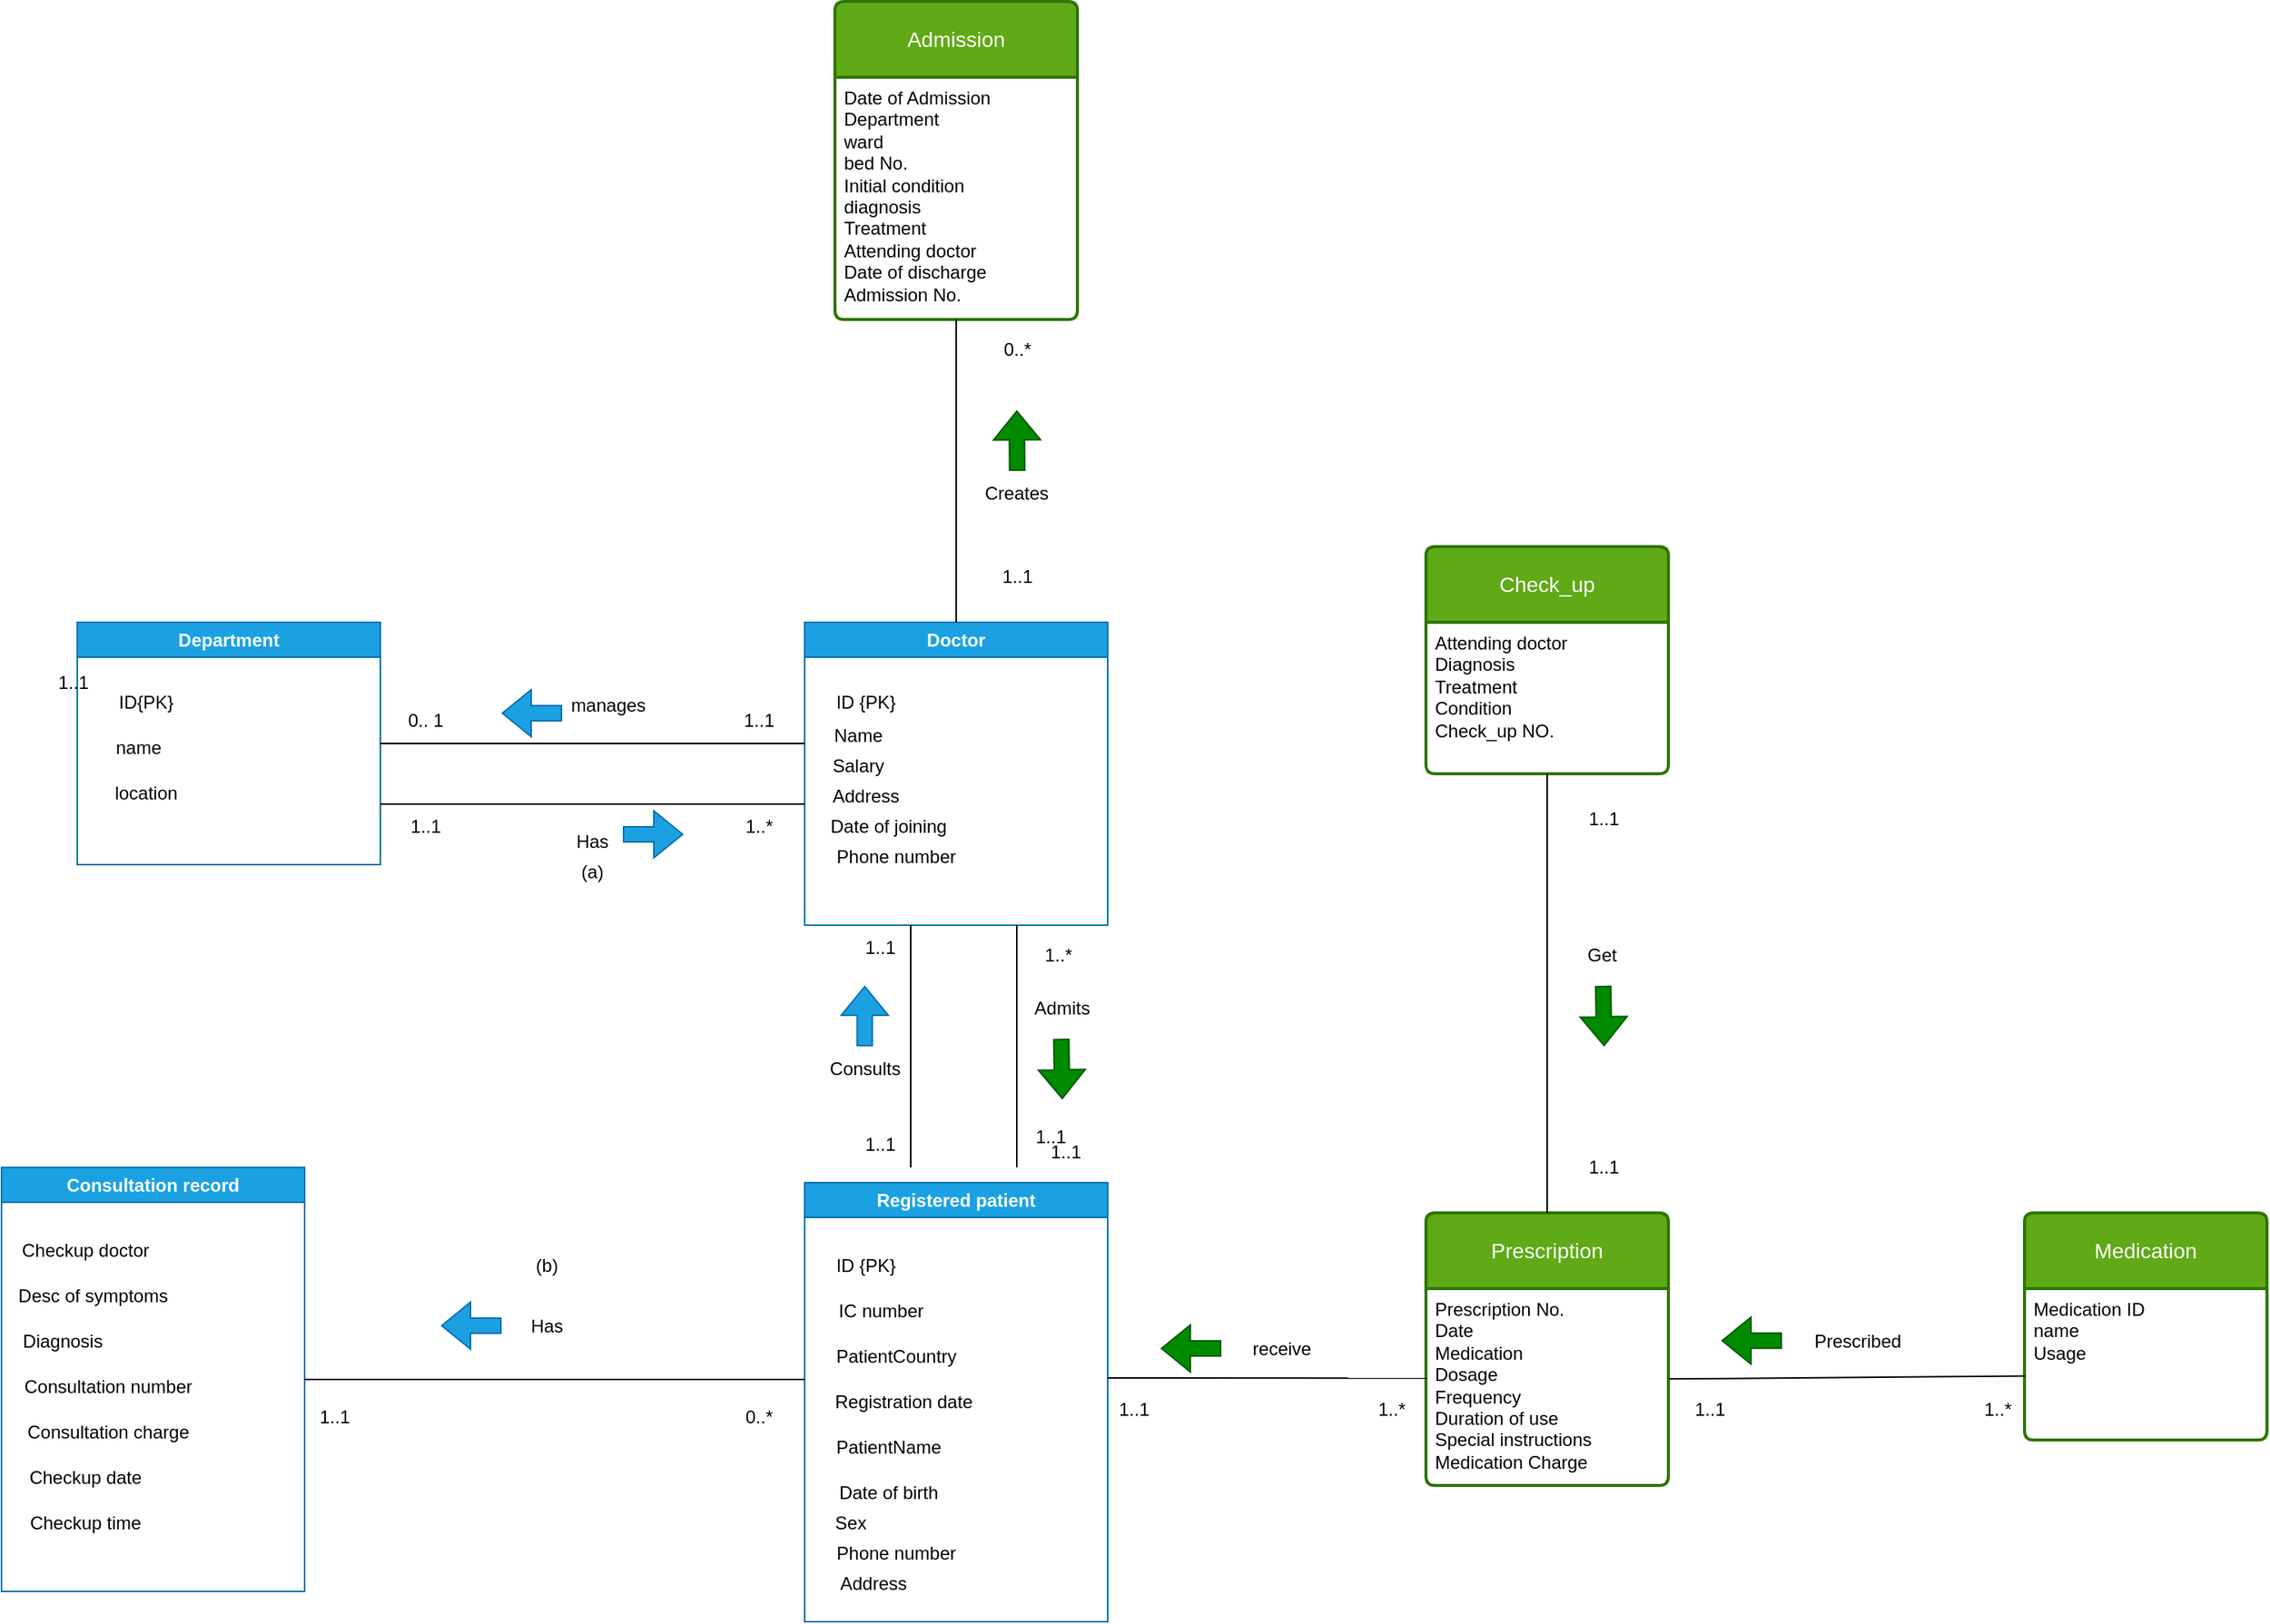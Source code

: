 <mxfile version="27.0.5">
  <diagram name="Page-1" id="pgiMqyUjf4aCU3Kz9-66">
    <mxGraphModel dx="584" dy="397" grid="1" gridSize="10" guides="1" tooltips="1" connect="1" arrows="1" fold="1" page="1" pageScale="1" pageWidth="850" pageHeight="1100" math="0" shadow="0">
      <root>
        <mxCell id="0" />
        <mxCell id="1" parent="0" />
        <mxCell id="iwBYStO_40tfpdYds1Tp-1" value="Department" style="swimlane;whiteSpace=wrap;html=1;fillColor=#1ba1e2;fontColor=#ffffff;strokeColor=#006EAF;fillStyle=auto;" parent="1" vertex="1">
          <mxGeometry x="190" y="690" width="200" height="160" as="geometry" />
        </mxCell>
        <mxCell id="iwBYStO_40tfpdYds1Tp-2" value="ID{PK}" style="text;html=1;align=center;verticalAlign=middle;resizable=0;points=[];autosize=1;strokeColor=none;fillColor=none;" parent="iwBYStO_40tfpdYds1Tp-1" vertex="1">
          <mxGeometry x="15" y="38" width="60" height="30" as="geometry" />
        </mxCell>
        <mxCell id="iwBYStO_40tfpdYds1Tp-4" value="location" style="text;html=1;align=center;verticalAlign=middle;resizable=0;points=[];autosize=1;strokeColor=none;fillColor=none;" parent="iwBYStO_40tfpdYds1Tp-1" vertex="1">
          <mxGeometry x="15" y="98" width="60" height="30" as="geometry" />
        </mxCell>
        <mxCell id="iwBYStO_40tfpdYds1Tp-3" value="name" style="text;html=1;align=center;verticalAlign=middle;resizable=0;points=[];autosize=1;strokeColor=none;fillColor=none;" parent="iwBYStO_40tfpdYds1Tp-1" vertex="1">
          <mxGeometry x="15" y="68" width="50" height="30" as="geometry" />
        </mxCell>
        <mxCell id="iwBYStO_40tfpdYds1Tp-5" value="Doctor" style="swimlane;whiteSpace=wrap;html=1;fillColor=#1ba1e2;fontColor=#ffffff;strokeColor=#006EAF;" parent="1" vertex="1">
          <mxGeometry x="670" y="690" width="200" height="200" as="geometry" />
        </mxCell>
        <mxCell id="iwBYStO_40tfpdYds1Tp-7" value="Name" style="text;html=1;align=center;verticalAlign=middle;resizable=0;points=[];autosize=1;strokeColor=none;fillColor=none;" parent="iwBYStO_40tfpdYds1Tp-5" vertex="1">
          <mxGeometry x="5" y="60" width="60" height="30" as="geometry" />
        </mxCell>
        <mxCell id="iwBYStO_40tfpdYds1Tp-8" value="Phone number" style="text;html=1;align=center;verticalAlign=middle;resizable=0;points=[];autosize=1;strokeColor=none;fillColor=none;" parent="iwBYStO_40tfpdYds1Tp-5" vertex="1">
          <mxGeometry x="10" y="140" width="100" height="30" as="geometry" />
        </mxCell>
        <mxCell id="iwBYStO_40tfpdYds1Tp-6" value="ID {PK}" style="text;html=1;align=center;verticalAlign=middle;resizable=0;points=[];autosize=1;strokeColor=none;fillColor=none;" parent="iwBYStO_40tfpdYds1Tp-5" vertex="1">
          <mxGeometry x="10" y="38" width="60" height="30" as="geometry" />
        </mxCell>
        <mxCell id="iwBYStO_40tfpdYds1Tp-9" value="Address" style="text;html=1;align=center;verticalAlign=middle;resizable=0;points=[];autosize=1;strokeColor=none;fillColor=none;" parent="iwBYStO_40tfpdYds1Tp-5" vertex="1">
          <mxGeometry x="5" y="100" width="70" height="30" as="geometry" />
        </mxCell>
        <mxCell id="iwBYStO_40tfpdYds1Tp-10" value="Salary" style="text;html=1;align=center;verticalAlign=middle;resizable=0;points=[];autosize=1;strokeColor=none;fillColor=none;" parent="iwBYStO_40tfpdYds1Tp-5" vertex="1">
          <mxGeometry x="5" y="80" width="60" height="30" as="geometry" />
        </mxCell>
        <mxCell id="iwBYStO_40tfpdYds1Tp-11" value="Date of joining" style="text;html=1;align=center;verticalAlign=middle;resizable=0;points=[];autosize=1;strokeColor=none;fillColor=none;" parent="iwBYStO_40tfpdYds1Tp-5" vertex="1">
          <mxGeometry x="5" y="120" width="100" height="30" as="geometry" />
        </mxCell>
        <mxCell id="iwBYStO_40tfpdYds1Tp-29" value="Registered patient" style="swimlane;whiteSpace=wrap;html=1;fillColor=#1ba1e2;fontColor=#ffffff;strokeColor=#006EAF;" parent="1" vertex="1">
          <mxGeometry x="670" y="1060" width="200" height="290" as="geometry" />
        </mxCell>
        <mxCell id="iwBYStO_40tfpdYds1Tp-30" value="ID {PK}" style="text;html=1;align=center;verticalAlign=middle;resizable=0;points=[];autosize=1;strokeColor=none;fillColor=none;" parent="iwBYStO_40tfpdYds1Tp-29" vertex="1">
          <mxGeometry x="10" y="40" width="60" height="30" as="geometry" />
        </mxCell>
        <mxCell id="iwBYStO_40tfpdYds1Tp-31" value="Registration date" style="text;html=1;align=center;verticalAlign=middle;resizable=0;points=[];autosize=1;strokeColor=none;fillColor=none;" parent="iwBYStO_40tfpdYds1Tp-29" vertex="1">
          <mxGeometry x="10" y="130" width="110" height="30" as="geometry" />
        </mxCell>
        <mxCell id="iwBYStO_40tfpdYds1Tp-21" value="PatientName" style="text;html=1;align=center;verticalAlign=middle;resizable=0;points=[];autosize=1;strokeColor=none;fillColor=none;" parent="iwBYStO_40tfpdYds1Tp-29" vertex="1">
          <mxGeometry x="10" y="160" width="90" height="30" as="geometry" />
        </mxCell>
        <mxCell id="iwBYStO_40tfpdYds1Tp-22" value="PatientCountry" style="text;html=1;align=center;verticalAlign=middle;resizable=0;points=[];autosize=1;strokeColor=none;fillColor=none;" parent="iwBYStO_40tfpdYds1Tp-29" vertex="1">
          <mxGeometry x="10" y="100" width="100" height="30" as="geometry" />
        </mxCell>
        <mxCell id="iwBYStO_40tfpdYds1Tp-23" value="IC number" style="text;html=1;align=center;verticalAlign=middle;resizable=0;points=[];autosize=1;strokeColor=none;fillColor=none;" parent="iwBYStO_40tfpdYds1Tp-29" vertex="1">
          <mxGeometry x="10" y="70" width="80" height="30" as="geometry" />
        </mxCell>
        <mxCell id="iwBYStO_40tfpdYds1Tp-25" value="Date of birth" style="text;html=1;align=center;verticalAlign=middle;resizable=0;points=[];autosize=1;strokeColor=none;fillColor=none;" parent="iwBYStO_40tfpdYds1Tp-29" vertex="1">
          <mxGeometry x="10" y="190" width="90" height="30" as="geometry" />
        </mxCell>
        <mxCell id="iwBYStO_40tfpdYds1Tp-26" value="Sex" style="text;html=1;align=center;verticalAlign=middle;resizable=0;points=[];autosize=1;strokeColor=none;fillColor=none;" parent="iwBYStO_40tfpdYds1Tp-29" vertex="1">
          <mxGeometry x="10" y="210" width="40" height="30" as="geometry" />
        </mxCell>
        <mxCell id="iwBYStO_40tfpdYds1Tp-27" value="Phone number" style="text;html=1;align=center;verticalAlign=middle;resizable=0;points=[];autosize=1;strokeColor=none;fillColor=none;" parent="iwBYStO_40tfpdYds1Tp-29" vertex="1">
          <mxGeometry x="10" y="230" width="100" height="30" as="geometry" />
        </mxCell>
        <mxCell id="iwBYStO_40tfpdYds1Tp-28" value="Address" style="text;html=1;align=center;verticalAlign=middle;resizable=0;points=[];autosize=1;strokeColor=none;fillColor=none;" parent="iwBYStO_40tfpdYds1Tp-29" vertex="1">
          <mxGeometry x="10" y="250" width="70" height="30" as="geometry" />
        </mxCell>
        <mxCell id="iwBYStO_40tfpdYds1Tp-32" value="" style="endArrow=none;html=1;rounded=0;" parent="1" edge="1">
          <mxGeometry width="50" height="50" relative="1" as="geometry">
            <mxPoint x="390" y="770" as="sourcePoint" />
            <mxPoint x="670" y="770" as="targetPoint" />
          </mxGeometry>
        </mxCell>
        <mxCell id="iwBYStO_40tfpdYds1Tp-33" value="" style="endArrow=none;html=1;rounded=0;" parent="1" edge="1">
          <mxGeometry width="50" height="50" relative="1" as="geometry">
            <mxPoint x="390" y="810" as="sourcePoint" />
            <mxPoint x="670" y="810" as="targetPoint" />
          </mxGeometry>
        </mxCell>
        <mxCell id="iwBYStO_40tfpdYds1Tp-34" value="" style="endArrow=none;html=1;rounded=0;entryX=0.5;entryY=1;entryDx=0;entryDy=0;exitX=0.5;exitY=0;exitDx=0;exitDy=0;" parent="1" edge="1">
          <mxGeometry width="50" height="50" relative="1" as="geometry">
            <mxPoint x="740" y="1050" as="sourcePoint" />
            <mxPoint x="740" y="890" as="targetPoint" />
          </mxGeometry>
        </mxCell>
        <mxCell id="iwBYStO_40tfpdYds1Tp-35" value="Consultation record" style="swimlane;whiteSpace=wrap;html=1;fillColor=#1ba1e2;fontColor=#ffffff;strokeColor=#006EAF;" parent="1" vertex="1">
          <mxGeometry x="140" y="1050" width="200" height="280" as="geometry" />
        </mxCell>
        <mxCell id="iwBYStO_40tfpdYds1Tp-39" value="Checkup doctor" style="text;html=1;align=center;verticalAlign=middle;resizable=0;points=[];autosize=1;strokeColor=none;fillColor=none;" parent="iwBYStO_40tfpdYds1Tp-35" vertex="1">
          <mxGeometry y="40" width="110" height="30" as="geometry" />
        </mxCell>
        <mxCell id="iwBYStO_40tfpdYds1Tp-40" value="Desc of symptoms" style="text;html=1;align=center;verticalAlign=middle;resizable=0;points=[];autosize=1;strokeColor=none;fillColor=none;" parent="iwBYStO_40tfpdYds1Tp-35" vertex="1">
          <mxGeometry y="70" width="120" height="30" as="geometry" />
        </mxCell>
        <mxCell id="iwBYStO_40tfpdYds1Tp-41" value="Diagnosis" style="text;html=1;align=center;verticalAlign=middle;resizable=0;points=[];autosize=1;strokeColor=none;fillColor=none;" parent="iwBYStO_40tfpdYds1Tp-35" vertex="1">
          <mxGeometry y="100" width="80" height="30" as="geometry" />
        </mxCell>
        <mxCell id="iwBYStO_40tfpdYds1Tp-42" value="Consultation number" style="text;html=1;align=center;verticalAlign=middle;resizable=0;points=[];autosize=1;strokeColor=none;fillColor=none;" parent="iwBYStO_40tfpdYds1Tp-35" vertex="1">
          <mxGeometry x="5" y="130" width="130" height="30" as="geometry" />
        </mxCell>
        <mxCell id="iwBYStO_40tfpdYds1Tp-45" value="Consultation charge" style="text;html=1;align=center;verticalAlign=middle;resizable=0;points=[];autosize=1;strokeColor=none;fillColor=none;" parent="iwBYStO_40tfpdYds1Tp-35" vertex="1">
          <mxGeometry x="5" y="160" width="130" height="30" as="geometry" />
        </mxCell>
        <mxCell id="iwBYStO_40tfpdYds1Tp-46" value="Checkup date" style="text;html=1;align=center;verticalAlign=middle;resizable=0;points=[];autosize=1;strokeColor=none;fillColor=none;" parent="iwBYStO_40tfpdYds1Tp-35" vertex="1">
          <mxGeometry x="5" y="190" width="100" height="30" as="geometry" />
        </mxCell>
        <mxCell id="iwBYStO_40tfpdYds1Tp-48" value="Checkup time" style="text;html=1;align=center;verticalAlign=middle;resizable=0;points=[];autosize=1;strokeColor=none;fillColor=none;" parent="iwBYStO_40tfpdYds1Tp-35" vertex="1">
          <mxGeometry x="5" y="220" width="100" height="30" as="geometry" />
        </mxCell>
        <mxCell id="iwBYStO_40tfpdYds1Tp-36" value="" style="endArrow=none;html=1;rounded=0;entryX=1;entryY=0.5;entryDx=0;entryDy=0;" parent="1" target="iwBYStO_40tfpdYds1Tp-35" edge="1">
          <mxGeometry width="50" height="50" relative="1" as="geometry">
            <mxPoint x="670" y="1190" as="sourcePoint" />
            <mxPoint x="445" y="1180" as="targetPoint" />
          </mxGeometry>
        </mxCell>
        <mxCell id="SlIInPcPAZ8TnYqFgtZE-3" value="manages" style="text;html=1;align=center;verticalAlign=middle;resizable=0;points=[];autosize=1;strokeColor=none;fillColor=none;" parent="1" vertex="1">
          <mxGeometry x="505" y="730" width="70" height="30" as="geometry" />
        </mxCell>
        <mxCell id="SlIInPcPAZ8TnYqFgtZE-5" value="0.. 1" style="text;html=1;align=center;verticalAlign=middle;whiteSpace=wrap;rounded=0;" parent="1" vertex="1">
          <mxGeometry x="390" y="740" width="60" height="30" as="geometry" />
        </mxCell>
        <mxCell id="SlIInPcPAZ8TnYqFgtZE-6" value="" style="shape=flexArrow;endArrow=block;html=1;rounded=0;fillColor=#1ba1e2;strokeColor=#006EAF;" parent="1" edge="1">
          <mxGeometry width="50" height="50" relative="1" as="geometry">
            <mxPoint x="550" y="830" as="sourcePoint" />
            <mxPoint x="590" y="830" as="targetPoint" />
          </mxGeometry>
        </mxCell>
        <mxCell id="SlIInPcPAZ8TnYqFgtZE-7" value="" style="shape=flexArrow;endArrow=block;html=1;rounded=0;fillColor=#1ba1e2;strokeColor=#006EAF;" parent="1" edge="1">
          <mxGeometry width="50" height="50" relative="1" as="geometry">
            <mxPoint x="510" y="750" as="sourcePoint" />
            <mxPoint x="470" y="750" as="targetPoint" />
          </mxGeometry>
        </mxCell>
        <mxCell id="SlIInPcPAZ8TnYqFgtZE-9" value="Has" style="text;html=1;align=center;verticalAlign=middle;whiteSpace=wrap;rounded=0;" parent="1" vertex="1">
          <mxGeometry x="500" y="820" width="60" height="30" as="geometry" />
        </mxCell>
        <mxCell id="SlIInPcPAZ8TnYqFgtZE-10" value="1..1" style="text;html=1;align=center;verticalAlign=middle;whiteSpace=wrap;rounded=0;" parent="1" vertex="1">
          <mxGeometry x="610" y="740" width="60" height="30" as="geometry" />
        </mxCell>
        <mxCell id="SlIInPcPAZ8TnYqFgtZE-11" value="1..1" style="text;html=1;align=center;verticalAlign=middle;whiteSpace=wrap;rounded=0;" parent="1" vertex="1">
          <mxGeometry x="390" y="810" width="60" height="30" as="geometry" />
        </mxCell>
        <mxCell id="SlIInPcPAZ8TnYqFgtZE-12" value="1..*" style="text;html=1;align=center;verticalAlign=middle;whiteSpace=wrap;rounded=0;" parent="1" vertex="1">
          <mxGeometry x="610" y="810" width="60" height="30" as="geometry" />
        </mxCell>
        <mxCell id="SlIInPcPAZ8TnYqFgtZE-20" value="" style="shape=flexArrow;endArrow=block;html=1;rounded=0;fillColor=#1ba1e2;strokeColor=#006EAF;" parent="1" edge="1">
          <mxGeometry width="50" height="50" relative="1" as="geometry">
            <mxPoint x="709.66" y="970" as="sourcePoint" />
            <mxPoint x="709.66" y="930" as="targetPoint" />
          </mxGeometry>
        </mxCell>
        <mxCell id="SlIInPcPAZ8TnYqFgtZE-21" value="Consults" style="text;html=1;align=center;verticalAlign=middle;whiteSpace=wrap;rounded=0;direction=west;flipV=1;flipH=1;" parent="1" vertex="1">
          <mxGeometry x="680" y="970" width="60" height="30" as="geometry" />
        </mxCell>
        <mxCell id="SlIInPcPAZ8TnYqFgtZE-22" value="1..1" style="text;html=1;align=center;verticalAlign=middle;whiteSpace=wrap;rounded=0;" parent="1" vertex="1">
          <mxGeometry x="690" y="890" width="60" height="30" as="geometry" />
        </mxCell>
        <mxCell id="SlIInPcPAZ8TnYqFgtZE-23" value="1..1" style="text;html=1;align=center;verticalAlign=middle;whiteSpace=wrap;rounded=0;" parent="1" vertex="1">
          <mxGeometry x="690" y="1020" width="60" height="30" as="geometry" />
        </mxCell>
        <mxCell id="SlIInPcPAZ8TnYqFgtZE-24" value="" style="shape=flexArrow;endArrow=block;html=1;rounded=0;fillColor=#1ba1e2;strokeColor=#006EAF;" parent="1" edge="1">
          <mxGeometry width="50" height="50" relative="1" as="geometry">
            <mxPoint x="470" y="1154.47" as="sourcePoint" />
            <mxPoint x="430" y="1154.47" as="targetPoint" />
          </mxGeometry>
        </mxCell>
        <mxCell id="SlIInPcPAZ8TnYqFgtZE-25" value="Has" style="text;html=1;align=center;verticalAlign=middle;whiteSpace=wrap;rounded=0;" parent="1" vertex="1">
          <mxGeometry x="470" y="1140" width="60" height="30" as="geometry" />
        </mxCell>
        <mxCell id="SlIInPcPAZ8TnYqFgtZE-26" value="1..1" style="text;html=1;align=center;verticalAlign=middle;whiteSpace=wrap;rounded=0;" parent="1" vertex="1">
          <mxGeometry x="330" y="1200" width="60" height="30" as="geometry" />
        </mxCell>
        <mxCell id="SlIInPcPAZ8TnYqFgtZE-27" value="0..*" style="text;html=1;align=center;verticalAlign=middle;whiteSpace=wrap;rounded=0;" parent="1" vertex="1">
          <mxGeometry x="610" y="1200" width="60" height="30" as="geometry" />
        </mxCell>
        <mxCell id="SlIInPcPAZ8TnYqFgtZE-28" value="&lt;font style=&quot;color: light-dark(rgb(0, 0, 0), rgb(255, 0, 0));&quot;&gt;(a)&lt;/font&gt;" style="text;html=1;align=center;verticalAlign=middle;whiteSpace=wrap;rounded=0;" parent="1" vertex="1">
          <mxGeometry x="500" y="840" width="60" height="30" as="geometry" />
        </mxCell>
        <mxCell id="SlIInPcPAZ8TnYqFgtZE-29" value="&lt;font style=&quot;color: light-dark(rgb(0, 0, 0), rgb(255, 0, 0));&quot;&gt;(b)&lt;/font&gt;" style="text;html=1;align=center;verticalAlign=middle;whiteSpace=wrap;rounded=0;" parent="1" vertex="1">
          <mxGeometry x="470" y="1100" width="60" height="30" as="geometry" />
        </mxCell>
        <mxCell id="bxgaPumq-DvUv6yfpQPG-3" value="1..1" style="text;html=1;align=center;verticalAlign=middle;whiteSpace=wrap;rounded=0;" parent="1" vertex="1">
          <mxGeometry x="170" y="720" width="35" height="20" as="geometry" />
        </mxCell>
        <mxCell id="CYYpIv-HnM-2PHfvu33v-1" value="" style="endArrow=none;html=1;rounded=0;entryX=0.5;entryY=1;entryDx=0;entryDy=0;exitX=0.5;exitY=0;exitDx=0;exitDy=0;" parent="1" edge="1">
          <mxGeometry width="50" height="50" relative="1" as="geometry">
            <mxPoint x="810" y="1050" as="sourcePoint" />
            <mxPoint x="810" y="890" as="targetPoint" />
          </mxGeometry>
        </mxCell>
        <mxCell id="CYYpIv-HnM-2PHfvu33v-2" value="1..1" style="text;html=1;align=center;verticalAlign=middle;whiteSpace=wrap;rounded=0;" parent="1" vertex="1">
          <mxGeometry x="815" y="1020" width="35" height="20" as="geometry" />
        </mxCell>
        <mxCell id="CYYpIv-HnM-2PHfvu33v-3" value="1..*" style="text;html=1;align=center;verticalAlign=middle;whiteSpace=wrap;rounded=0;" parent="1" vertex="1">
          <mxGeometry x="820" y="900" width="35" height="20" as="geometry" />
        </mxCell>
        <mxCell id="CYYpIv-HnM-2PHfvu33v-4" value="Admits" style="text;html=1;align=center;verticalAlign=middle;whiteSpace=wrap;rounded=0;direction=west;flipV=1;flipH=1;" parent="1" vertex="1">
          <mxGeometry x="810" y="930" width="60" height="30" as="geometry" />
        </mxCell>
        <mxCell id="CYYpIv-HnM-2PHfvu33v-5" value="" style="shape=flexArrow;endArrow=block;html=1;rounded=0;fillColor=#008a00;strokeColor=#005700;" parent="1" edge="1">
          <mxGeometry width="50" height="50" relative="1" as="geometry">
            <mxPoint x="839.38" y="965" as="sourcePoint" />
            <mxPoint x="840" y="1005" as="targetPoint" />
          </mxGeometry>
        </mxCell>
        <mxCell id="CYYpIv-HnM-2PHfvu33v-6" value="Admission" style="swimlane;childLayout=stackLayout;horizontal=1;startSize=50;horizontalStack=0;rounded=1;fontSize=14;fontStyle=0;strokeWidth=2;resizeParent=0;resizeLast=1;shadow=0;dashed=0;align=center;arcSize=4;whiteSpace=wrap;html=1;fillColor=#60a917;fontColor=#ffffff;strokeColor=#2D7600;" parent="1" vertex="1">
          <mxGeometry x="690" y="280" width="160" height="210" as="geometry" />
        </mxCell>
        <mxCell id="CYYpIv-HnM-2PHfvu33v-7" value="Date of Admission&lt;br&gt;Department&lt;div&gt;ward&lt;/div&gt;&lt;div&gt;bed No.&lt;br&gt;Initial condition&lt;br&gt;diagnosis&lt;br&gt;Treatment&lt;br&gt;Attending doctor&lt;/div&gt;&lt;div&gt;Date of discharge&lt;/div&gt;&lt;div&gt;Admission No.&lt;/div&gt;" style="align=left;strokeColor=none;fillColor=none;spacingLeft=4;spacingRight=4;fontSize=12;verticalAlign=top;resizable=0;rotatable=0;part=1;html=1;whiteSpace=wrap;" parent="CYYpIv-HnM-2PHfvu33v-6" vertex="1">
          <mxGeometry y="50" width="160" height="160" as="geometry" />
        </mxCell>
        <mxCell id="CYYpIv-HnM-2PHfvu33v-8" value="" style="endArrow=none;html=1;rounded=0;entryX=0.5;entryY=0;entryDx=0;entryDy=0;exitX=0.5;exitY=1;exitDx=0;exitDy=0;" parent="1" source="CYYpIv-HnM-2PHfvu33v-7" target="iwBYStO_40tfpdYds1Tp-5" edge="1">
          <mxGeometry relative="1" as="geometry">
            <mxPoint x="770" y="510" as="sourcePoint" />
            <mxPoint x="769" y="660" as="targetPoint" />
          </mxGeometry>
        </mxCell>
        <mxCell id="CYYpIv-HnM-2PHfvu33v-10" value="Prescription" style="swimlane;childLayout=stackLayout;horizontal=1;startSize=50;horizontalStack=0;rounded=1;fontSize=14;fontStyle=0;strokeWidth=2;resizeParent=0;resizeLast=1;shadow=0;dashed=0;align=center;arcSize=4;whiteSpace=wrap;html=1;fillColor=#60a917;fontColor=#ffffff;strokeColor=#2D7600;" parent="1" vertex="1">
          <mxGeometry x="1080" y="1080" width="160" height="180" as="geometry" />
        </mxCell>
        <mxCell id="CYYpIv-HnM-2PHfvu33v-11" value="&lt;div&gt;Prescription No.&lt;/div&gt;&lt;div&gt;Date&lt;br&gt;&lt;/div&gt;Medication&lt;div&gt;Dosage&lt;/div&gt;&lt;div&gt;Frequency&lt;/div&gt;&lt;div&gt;Duration of use&lt;br&gt;Special instructions&lt;/div&gt;&lt;div&gt;Medication Charge&lt;/div&gt;" style="align=left;strokeColor=none;fillColor=none;spacingLeft=4;spacingRight=4;fontSize=12;verticalAlign=top;resizable=0;rotatable=0;part=1;html=1;whiteSpace=wrap;" parent="CYYpIv-HnM-2PHfvu33v-10" vertex="1">
          <mxGeometry y="50" width="160" height="130" as="geometry" />
        </mxCell>
        <mxCell id="CYYpIv-HnM-2PHfvu33v-12" value="Medication" style="swimlane;childLayout=stackLayout;horizontal=1;startSize=50;horizontalStack=0;rounded=1;fontSize=14;fontStyle=0;strokeWidth=2;resizeParent=0;resizeLast=1;shadow=0;dashed=0;align=center;arcSize=4;whiteSpace=wrap;html=1;fillColor=#60a917;fontColor=#ffffff;strokeColor=#2D7600;" parent="1" vertex="1">
          <mxGeometry x="1475" y="1080" width="160" height="150" as="geometry" />
        </mxCell>
        <mxCell id="CYYpIv-HnM-2PHfvu33v-13" value="Medication ID&lt;div&gt;name&lt;/div&gt;&lt;div&gt;Usage&lt;/div&gt;" style="align=left;strokeColor=none;fillColor=none;spacingLeft=4;spacingRight=4;fontSize=12;verticalAlign=top;resizable=0;rotatable=0;part=1;html=1;whiteSpace=wrap;" parent="CYYpIv-HnM-2PHfvu33v-12" vertex="1">
          <mxGeometry y="50" width="160" height="100" as="geometry" />
        </mxCell>
        <mxCell id="CYYpIv-HnM-2PHfvu33v-14" value="" style="endArrow=none;html=1;rounded=0;entryX=0.003;entryY=0.455;entryDx=0;entryDy=0;entryPerimeter=0;" parent="1" target="CYYpIv-HnM-2PHfvu33v-11" edge="1">
          <mxGeometry width="50" height="50" relative="1" as="geometry">
            <mxPoint x="870" y="1189" as="sourcePoint" />
            <mxPoint x="1000" y="1144" as="targetPoint" />
          </mxGeometry>
        </mxCell>
        <mxCell id="CYYpIv-HnM-2PHfvu33v-15" value="" style="endArrow=none;html=1;rounded=0;entryX=0.002;entryY=0.577;entryDx=0;entryDy=0;entryPerimeter=0;exitX=1.003;exitY=0.459;exitDx=0;exitDy=0;exitPerimeter=0;" parent="1" source="CYYpIv-HnM-2PHfvu33v-11" target="CYYpIv-HnM-2PHfvu33v-13" edge="1">
          <mxGeometry width="50" height="50" relative="1" as="geometry">
            <mxPoint x="1190" y="1190" as="sourcePoint" />
            <mxPoint x="1369" y="1144.29" as="targetPoint" />
          </mxGeometry>
        </mxCell>
        <mxCell id="CYYpIv-HnM-2PHfvu33v-16" value="Check_up" style="swimlane;childLayout=stackLayout;horizontal=1;startSize=50;horizontalStack=0;rounded=1;fontSize=14;fontStyle=0;strokeWidth=2;resizeParent=0;resizeLast=1;shadow=0;dashed=0;align=center;arcSize=4;whiteSpace=wrap;html=1;fillColor=#60a917;fontColor=#ffffff;strokeColor=#2D7600;" parent="1" vertex="1">
          <mxGeometry x="1080" y="640" width="160" height="150" as="geometry" />
        </mxCell>
        <mxCell id="CYYpIv-HnM-2PHfvu33v-17" value="Attending doctor&amp;nbsp;&lt;div&gt;Diagnosis&lt;br&gt;Treatment&lt;br&gt;Condition&lt;br&gt;Check_up NO.&lt;br&gt;&lt;br&gt;&lt;/div&gt;" style="align=left;strokeColor=none;fillColor=none;spacingLeft=4;spacingRight=4;fontSize=12;verticalAlign=top;resizable=0;rotatable=0;part=1;html=1;whiteSpace=wrap;" parent="CYYpIv-HnM-2PHfvu33v-16" vertex="1">
          <mxGeometry y="50" width="160" height="100" as="geometry" />
        </mxCell>
        <mxCell id="CYYpIv-HnM-2PHfvu33v-20" value="" style="endArrow=none;html=1;rounded=0;exitX=0.5;exitY=1;exitDx=0;exitDy=0;entryX=0.5;entryY=0;entryDx=0;entryDy=0;" parent="1" source="CYYpIv-HnM-2PHfvu33v-17" target="CYYpIv-HnM-2PHfvu33v-10" edge="1">
          <mxGeometry relative="1" as="geometry">
            <mxPoint x="1078.57" y="820" as="sourcePoint" />
            <mxPoint x="1078.57" y="1060" as="targetPoint" />
            <Array as="points" />
          </mxGeometry>
        </mxCell>
        <mxCell id="CYYpIv-HnM-2PHfvu33v-21" value="1..1" style="text;html=1;align=center;verticalAlign=middle;whiteSpace=wrap;rounded=0;" parent="1" vertex="1">
          <mxGeometry x="1180" y="1040" width="35" height="20" as="geometry" />
        </mxCell>
        <mxCell id="CYYpIv-HnM-2PHfvu33v-22" value="1..1" style="text;html=1;align=center;verticalAlign=middle;whiteSpace=wrap;rounded=0;" parent="1" vertex="1">
          <mxGeometry x="1180" y="810" width="35" height="20" as="geometry" />
        </mxCell>
        <mxCell id="CYYpIv-HnM-2PHfvu33v-25" value="" style="shape=flexArrow;endArrow=block;html=1;rounded=0;fillColor=#008a00;strokeColor=#005700;" parent="1" edge="1">
          <mxGeometry width="50" height="50" relative="1" as="geometry">
            <mxPoint x="1196.97" y="930" as="sourcePoint" />
            <mxPoint x="1197.59" y="970" as="targetPoint" />
          </mxGeometry>
        </mxCell>
        <mxCell id="CYYpIv-HnM-2PHfvu33v-26" value="Get&amp;nbsp;" style="text;html=1;align=center;verticalAlign=middle;whiteSpace=wrap;rounded=0;" parent="1" vertex="1">
          <mxGeometry x="1172.5" y="895" width="50" height="30" as="geometry" />
        </mxCell>
        <mxCell id="CYYpIv-HnM-2PHfvu33v-27" value="1..1" style="text;html=1;align=center;verticalAlign=middle;whiteSpace=wrap;rounded=0;" parent="1" vertex="1">
          <mxGeometry x="870" y="1200" width="35" height="20" as="geometry" />
        </mxCell>
        <mxCell id="CYYpIv-HnM-2PHfvu33v-28" value="1..*" style="text;html=1;align=center;verticalAlign=middle;whiteSpace=wrap;rounded=0;" parent="1" vertex="1">
          <mxGeometry x="1040" y="1200" width="35" height="20" as="geometry" />
        </mxCell>
        <mxCell id="CYYpIv-HnM-2PHfvu33v-29" value="receive" style="text;html=1;align=center;verticalAlign=middle;whiteSpace=wrap;rounded=0;" parent="1" vertex="1">
          <mxGeometry x="960" y="1155" width="50" height="30" as="geometry" />
        </mxCell>
        <mxCell id="CYYpIv-HnM-2PHfvu33v-31" value="" style="shape=flexArrow;endArrow=block;html=1;rounded=0;fillColor=#008a00;strokeColor=#005700;" parent="1" edge="1">
          <mxGeometry width="50" height="50" relative="1" as="geometry">
            <mxPoint x="945" y="1169.52" as="sourcePoint" />
            <mxPoint x="905" y="1169.52" as="targetPoint" />
          </mxGeometry>
        </mxCell>
        <mxCell id="CYYpIv-HnM-2PHfvu33v-32" value="Prescribed" style="text;html=1;align=center;verticalAlign=middle;whiteSpace=wrap;rounded=0;" parent="1" vertex="1">
          <mxGeometry x="1340" y="1150" width="50" height="30" as="geometry" />
        </mxCell>
        <mxCell id="CYYpIv-HnM-2PHfvu33v-33" value="" style="shape=flexArrow;endArrow=block;html=1;rounded=0;fillColor=#008a00;strokeColor=#005700;" parent="1" edge="1">
          <mxGeometry width="50" height="50" relative="1" as="geometry">
            <mxPoint x="1315" y="1164.38" as="sourcePoint" />
            <mxPoint x="1275" y="1164.38" as="targetPoint" />
          </mxGeometry>
        </mxCell>
        <mxCell id="CYYpIv-HnM-2PHfvu33v-34" value="1..1" style="text;html=1;align=center;verticalAlign=middle;whiteSpace=wrap;rounded=0;" parent="1" vertex="1">
          <mxGeometry x="1250" y="1200" width="35" height="20" as="geometry" />
        </mxCell>
        <mxCell id="CYYpIv-HnM-2PHfvu33v-35" value="1..*" style="text;html=1;align=center;verticalAlign=middle;whiteSpace=wrap;rounded=0;" parent="1" vertex="1">
          <mxGeometry x="1440" y="1200" width="35" height="20" as="geometry" />
        </mxCell>
        <mxCell id="HaMvnOQRpAeRhv2OksEQ-1" value="Creates" style="text;html=1;align=center;verticalAlign=middle;whiteSpace=wrap;rounded=0;direction=west;flipV=1;flipH=1;" vertex="1" parent="1">
          <mxGeometry x="780" y="590" width="60" height="30" as="geometry" />
        </mxCell>
        <mxCell id="HaMvnOQRpAeRhv2OksEQ-2" value="0..*" style="text;html=1;align=center;verticalAlign=middle;whiteSpace=wrap;rounded=0;" vertex="1" parent="1">
          <mxGeometry x="792.5" y="500" width="35" height="20" as="geometry" />
        </mxCell>
        <mxCell id="HaMvnOQRpAeRhv2OksEQ-3" value="1..1" style="text;html=1;align=center;verticalAlign=middle;whiteSpace=wrap;rounded=0;" vertex="1" parent="1">
          <mxGeometry x="825" y="1030" width="35" height="20" as="geometry" />
        </mxCell>
        <mxCell id="HaMvnOQRpAeRhv2OksEQ-4" value="1..1" style="text;html=1;align=center;verticalAlign=middle;whiteSpace=wrap;rounded=0;" vertex="1" parent="1">
          <mxGeometry x="792.5" y="650" width="35" height="20" as="geometry" />
        </mxCell>
        <mxCell id="HaMvnOQRpAeRhv2OksEQ-5" value="" style="shape=flexArrow;endArrow=block;html=1;rounded=0;fillColor=#008a00;strokeColor=#005700;entryX=0.75;entryY=1;entryDx=0;entryDy=0;" edge="1" parent="1">
          <mxGeometry width="50" height="50" relative="1" as="geometry">
            <mxPoint x="810.25" y="590" as="sourcePoint" />
            <mxPoint x="810" y="550.0" as="targetPoint" />
          </mxGeometry>
        </mxCell>
      </root>
    </mxGraphModel>
  </diagram>
</mxfile>
